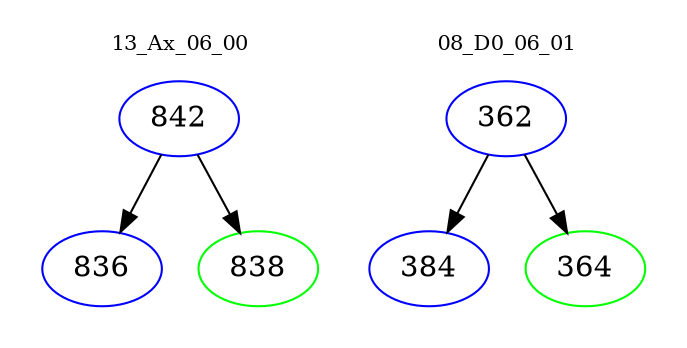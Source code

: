 digraph{
subgraph cluster_0 {
color = white
label = "13_Ax_06_00";
fontsize=10;
T0_842 [label="842", color="blue"]
T0_842 -> T0_836 [color="black"]
T0_836 [label="836", color="blue"]
T0_842 -> T0_838 [color="black"]
T0_838 [label="838", color="green"]
}
subgraph cluster_1 {
color = white
label = "08_D0_06_01";
fontsize=10;
T1_362 [label="362", color="blue"]
T1_362 -> T1_384 [color="black"]
T1_384 [label="384", color="blue"]
T1_362 -> T1_364 [color="black"]
T1_364 [label="364", color="green"]
}
}
